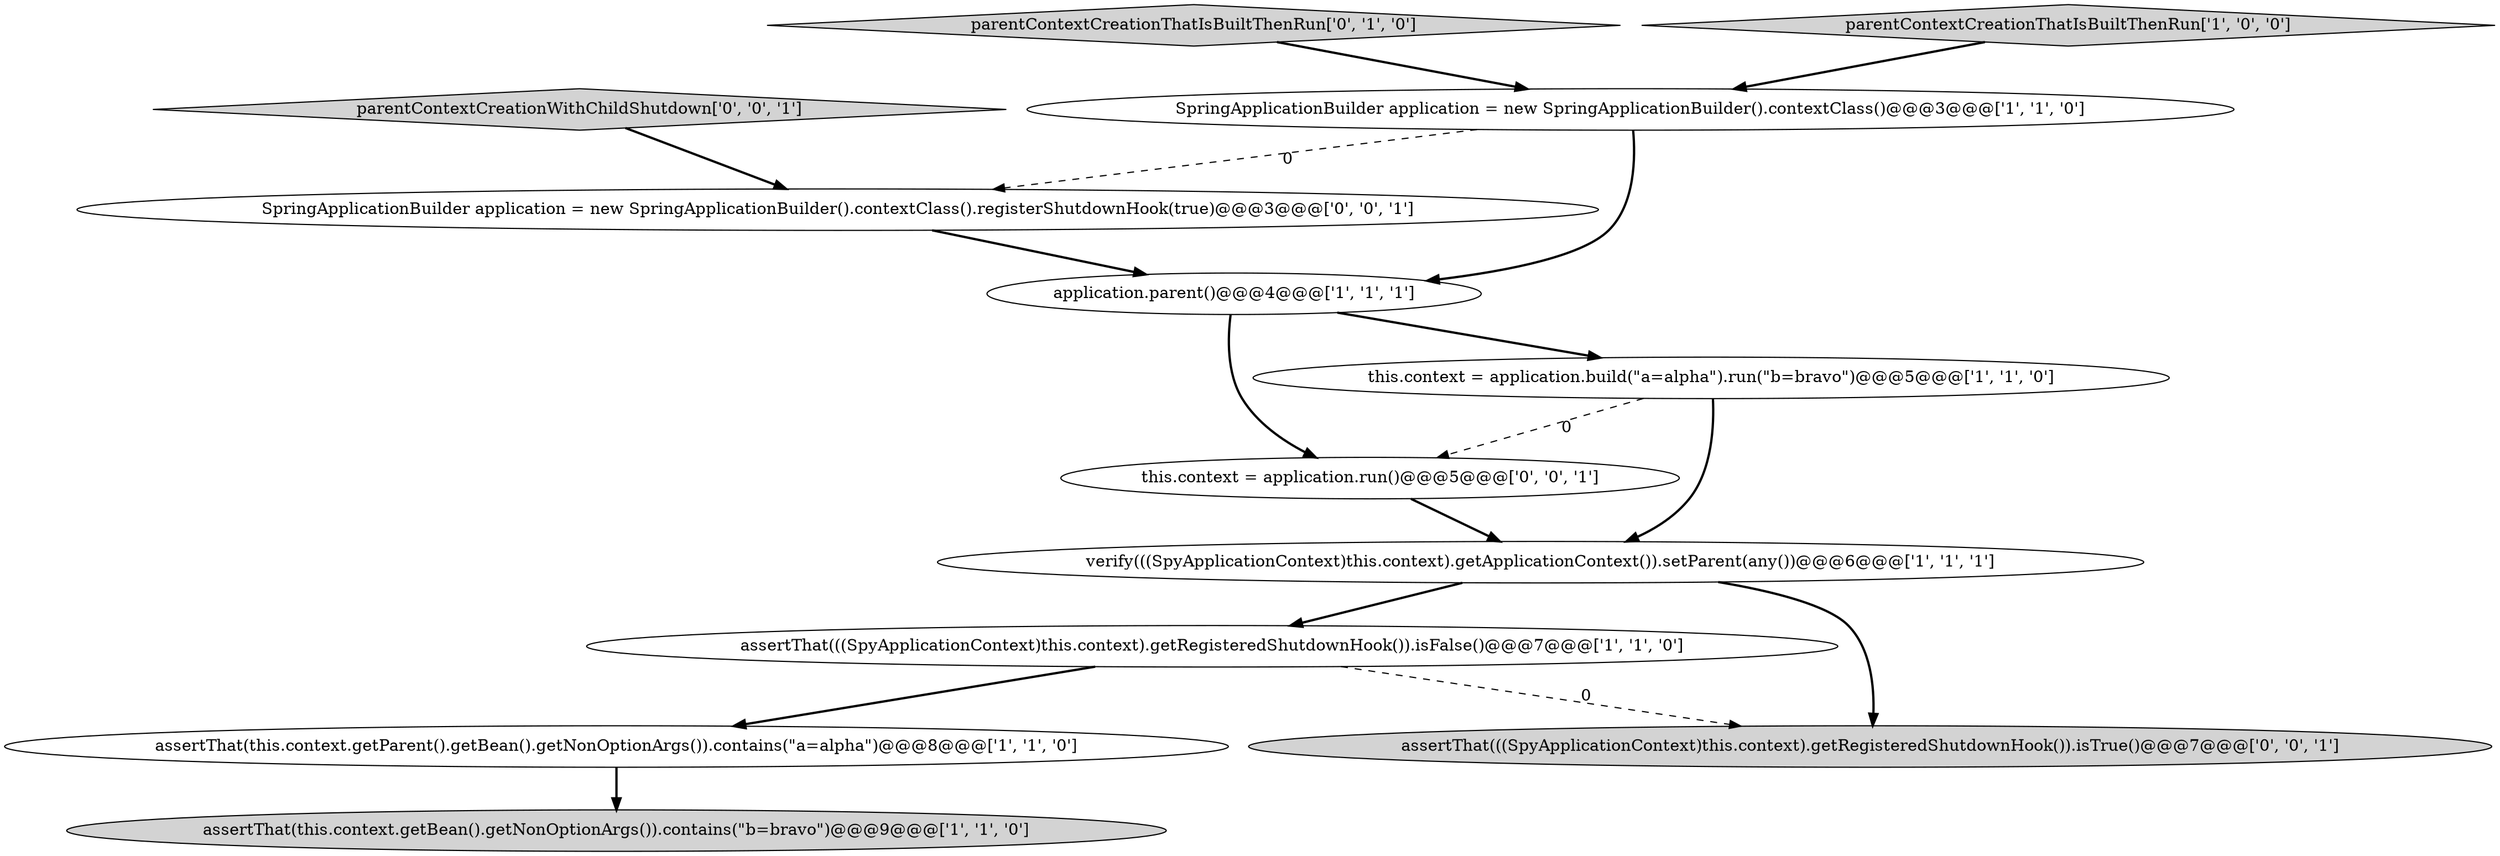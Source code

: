 digraph {
4 [style = filled, label = "application.parent()@@@4@@@['1', '1', '1']", fillcolor = white, shape = ellipse image = "AAA0AAABBB1BBB"];
8 [style = filled, label = "parentContextCreationThatIsBuiltThenRun['0', '1', '0']", fillcolor = lightgray, shape = diamond image = "AAA0AAABBB2BBB"];
6 [style = filled, label = "assertThat(((SpyApplicationContext)this.context).getRegisteredShutdownHook()).isFalse()@@@7@@@['1', '1', '0']", fillcolor = white, shape = ellipse image = "AAA0AAABBB1BBB"];
11 [style = filled, label = "parentContextCreationWithChildShutdown['0', '0', '1']", fillcolor = lightgray, shape = diamond image = "AAA0AAABBB3BBB"];
0 [style = filled, label = "verify(((SpyApplicationContext)this.context).getApplicationContext()).setParent(any())@@@6@@@['1', '1', '1']", fillcolor = white, shape = ellipse image = "AAA0AAABBB1BBB"];
2 [style = filled, label = "assertThat(this.context.getParent().getBean().getNonOptionArgs()).contains(\"a=alpha\")@@@8@@@['1', '1', '0']", fillcolor = white, shape = ellipse image = "AAA0AAABBB1BBB"];
10 [style = filled, label = "this.context = application.run()@@@5@@@['0', '0', '1']", fillcolor = white, shape = ellipse image = "AAA0AAABBB3BBB"];
12 [style = filled, label = "SpringApplicationBuilder application = new SpringApplicationBuilder().contextClass().registerShutdownHook(true)@@@3@@@['0', '0', '1']", fillcolor = white, shape = ellipse image = "AAA0AAABBB3BBB"];
1 [style = filled, label = "SpringApplicationBuilder application = new SpringApplicationBuilder().contextClass()@@@3@@@['1', '1', '0']", fillcolor = white, shape = ellipse image = "AAA0AAABBB1BBB"];
5 [style = filled, label = "this.context = application.build(\"a=alpha\").run(\"b=bravo\")@@@5@@@['1', '1', '0']", fillcolor = white, shape = ellipse image = "AAA0AAABBB1BBB"];
7 [style = filled, label = "parentContextCreationThatIsBuiltThenRun['1', '0', '0']", fillcolor = lightgray, shape = diamond image = "AAA0AAABBB1BBB"];
9 [style = filled, label = "assertThat(((SpyApplicationContext)this.context).getRegisteredShutdownHook()).isTrue()@@@7@@@['0', '0', '1']", fillcolor = lightgray, shape = ellipse image = "AAA0AAABBB3BBB"];
3 [style = filled, label = "assertThat(this.context.getBean().getNonOptionArgs()).contains(\"b=bravo\")@@@9@@@['1', '1', '0']", fillcolor = lightgray, shape = ellipse image = "AAA0AAABBB1BBB"];
8->1 [style = bold, label=""];
4->10 [style = bold, label=""];
1->12 [style = dashed, label="0"];
1->4 [style = bold, label=""];
0->9 [style = bold, label=""];
11->12 [style = bold, label=""];
7->1 [style = bold, label=""];
5->0 [style = bold, label=""];
12->4 [style = bold, label=""];
5->10 [style = dashed, label="0"];
0->6 [style = bold, label=""];
4->5 [style = bold, label=""];
10->0 [style = bold, label=""];
2->3 [style = bold, label=""];
6->9 [style = dashed, label="0"];
6->2 [style = bold, label=""];
}
